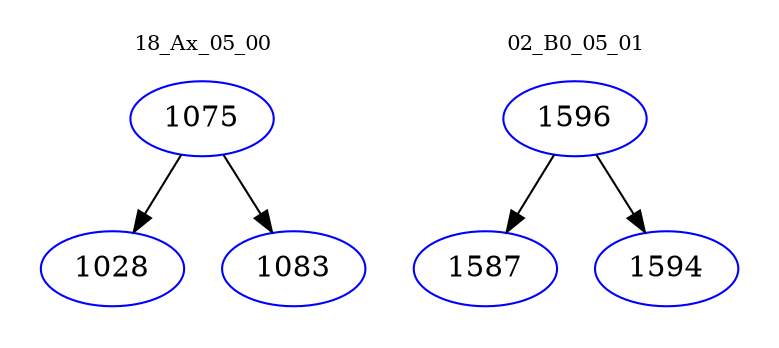 digraph{
subgraph cluster_0 {
color = white
label = "18_Ax_05_00";
fontsize=10;
T0_1075 [label="1075", color="blue"]
T0_1075 -> T0_1028 [color="black"]
T0_1028 [label="1028", color="blue"]
T0_1075 -> T0_1083 [color="black"]
T0_1083 [label="1083", color="blue"]
}
subgraph cluster_1 {
color = white
label = "02_B0_05_01";
fontsize=10;
T1_1596 [label="1596", color="blue"]
T1_1596 -> T1_1587 [color="black"]
T1_1587 [label="1587", color="blue"]
T1_1596 -> T1_1594 [color="black"]
T1_1594 [label="1594", color="blue"]
}
}

